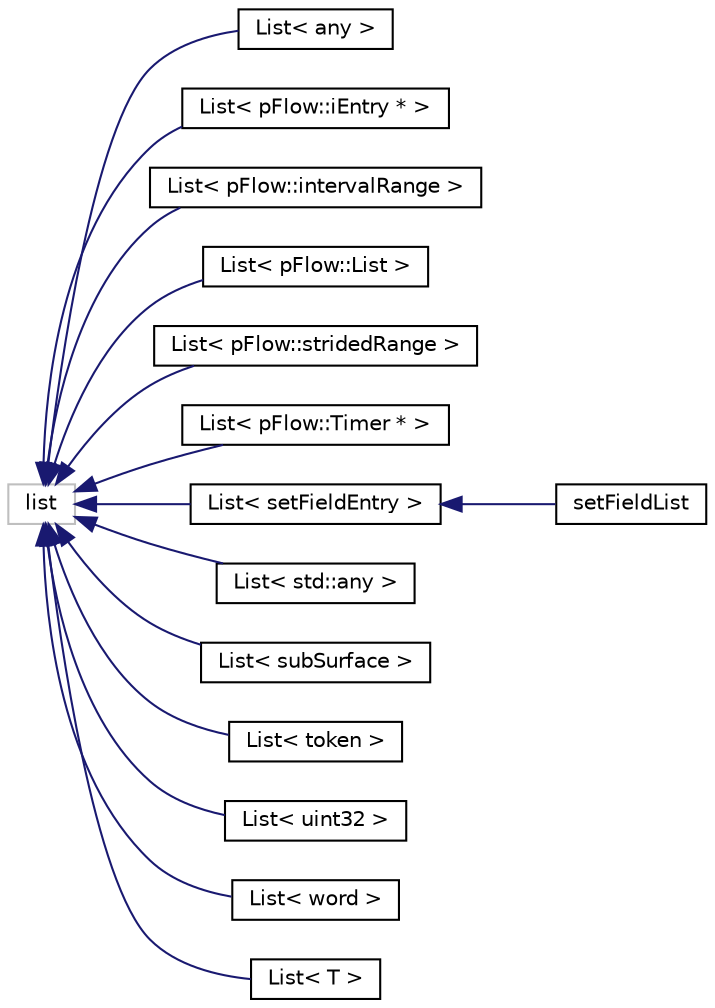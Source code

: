 digraph "Graphical Class Hierarchy"
{
 // LATEX_PDF_SIZE
  edge [fontname="Helvetica",fontsize="10",labelfontname="Helvetica",labelfontsize="10"];
  node [fontname="Helvetica",fontsize="10",shape=record];
  rankdir="LR";
  Node293 [label="list",height=0.2,width=0.4,color="grey75", fillcolor="white", style="filled",tooltip=" "];
  Node293 -> Node0 [dir="back",color="midnightblue",fontsize="10",style="solid",fontname="Helvetica"];
  Node0 [label="List\< any \>",height=0.2,width=0.4,color="black", fillcolor="white", style="filled",URL="$classpFlow_1_1List.html",tooltip=" "];
  Node293 -> Node295 [dir="back",color="midnightblue",fontsize="10",style="solid",fontname="Helvetica"];
  Node295 [label="List\< pFlow::iEntry * \>",height=0.2,width=0.4,color="black", fillcolor="white", style="filled",URL="$classpFlow_1_1List.html",tooltip=" "];
  Node293 -> Node296 [dir="back",color="midnightblue",fontsize="10",style="solid",fontname="Helvetica"];
  Node296 [label="List\< pFlow::intervalRange \>",height=0.2,width=0.4,color="black", fillcolor="white", style="filled",URL="$classpFlow_1_1List.html",tooltip=" "];
  Node293 -> Node297 [dir="back",color="midnightblue",fontsize="10",style="solid",fontname="Helvetica"];
  Node297 [label="List\< pFlow::List \>",height=0.2,width=0.4,color="black", fillcolor="white", style="filled",URL="$classpFlow_1_1List.html",tooltip=" "];
  Node293 -> Node298 [dir="back",color="midnightblue",fontsize="10",style="solid",fontname="Helvetica"];
  Node298 [label="List\< pFlow::stridedRange \>",height=0.2,width=0.4,color="black", fillcolor="white", style="filled",URL="$classpFlow_1_1List.html",tooltip=" "];
  Node293 -> Node299 [dir="back",color="midnightblue",fontsize="10",style="solid",fontname="Helvetica"];
  Node299 [label="List\< pFlow::Timer * \>",height=0.2,width=0.4,color="black", fillcolor="white", style="filled",URL="$classpFlow_1_1List.html",tooltip=" "];
  Node293 -> Node300 [dir="back",color="midnightblue",fontsize="10",style="solid",fontname="Helvetica"];
  Node300 [label="List\< setFieldEntry \>",height=0.2,width=0.4,color="black", fillcolor="white", style="filled",URL="$classpFlow_1_1List.html",tooltip=" "];
  Node300 -> Node301 [dir="back",color="midnightblue",fontsize="10",style="solid",fontname="Helvetica"];
  Node301 [label="setFieldList",height=0.2,width=0.4,color="black", fillcolor="white", style="filled",URL="$classpFlow_1_1setFieldList.html",tooltip=" "];
  Node293 -> Node302 [dir="back",color="midnightblue",fontsize="10",style="solid",fontname="Helvetica"];
  Node302 [label="List\< std::any \>",height=0.2,width=0.4,color="black", fillcolor="white", style="filled",URL="$classpFlow_1_1List.html",tooltip=" "];
  Node293 -> Node303 [dir="back",color="midnightblue",fontsize="10",style="solid",fontname="Helvetica"];
  Node303 [label="List\< subSurface \>",height=0.2,width=0.4,color="black", fillcolor="white", style="filled",URL="$classpFlow_1_1List.html",tooltip=" "];
  Node293 -> Node304 [dir="back",color="midnightblue",fontsize="10",style="solid",fontname="Helvetica"];
  Node304 [label="List\< token \>",height=0.2,width=0.4,color="black", fillcolor="white", style="filled",URL="$classpFlow_1_1List.html",tooltip=" "];
  Node293 -> Node305 [dir="back",color="midnightblue",fontsize="10",style="solid",fontname="Helvetica"];
  Node305 [label="List\< uint32 \>",height=0.2,width=0.4,color="black", fillcolor="white", style="filled",URL="$classpFlow_1_1List.html",tooltip=" "];
  Node293 -> Node306 [dir="back",color="midnightblue",fontsize="10",style="solid",fontname="Helvetica"];
  Node306 [label="List\< word \>",height=0.2,width=0.4,color="black", fillcolor="white", style="filled",URL="$classpFlow_1_1List.html",tooltip=" "];
  Node293 -> Node307 [dir="back",color="midnightblue",fontsize="10",style="solid",fontname="Helvetica"];
  Node307 [label="List\< T \>",height=0.2,width=0.4,color="black", fillcolor="white", style="filled",URL="$classpFlow_1_1List.html",tooltip=" "];
}
